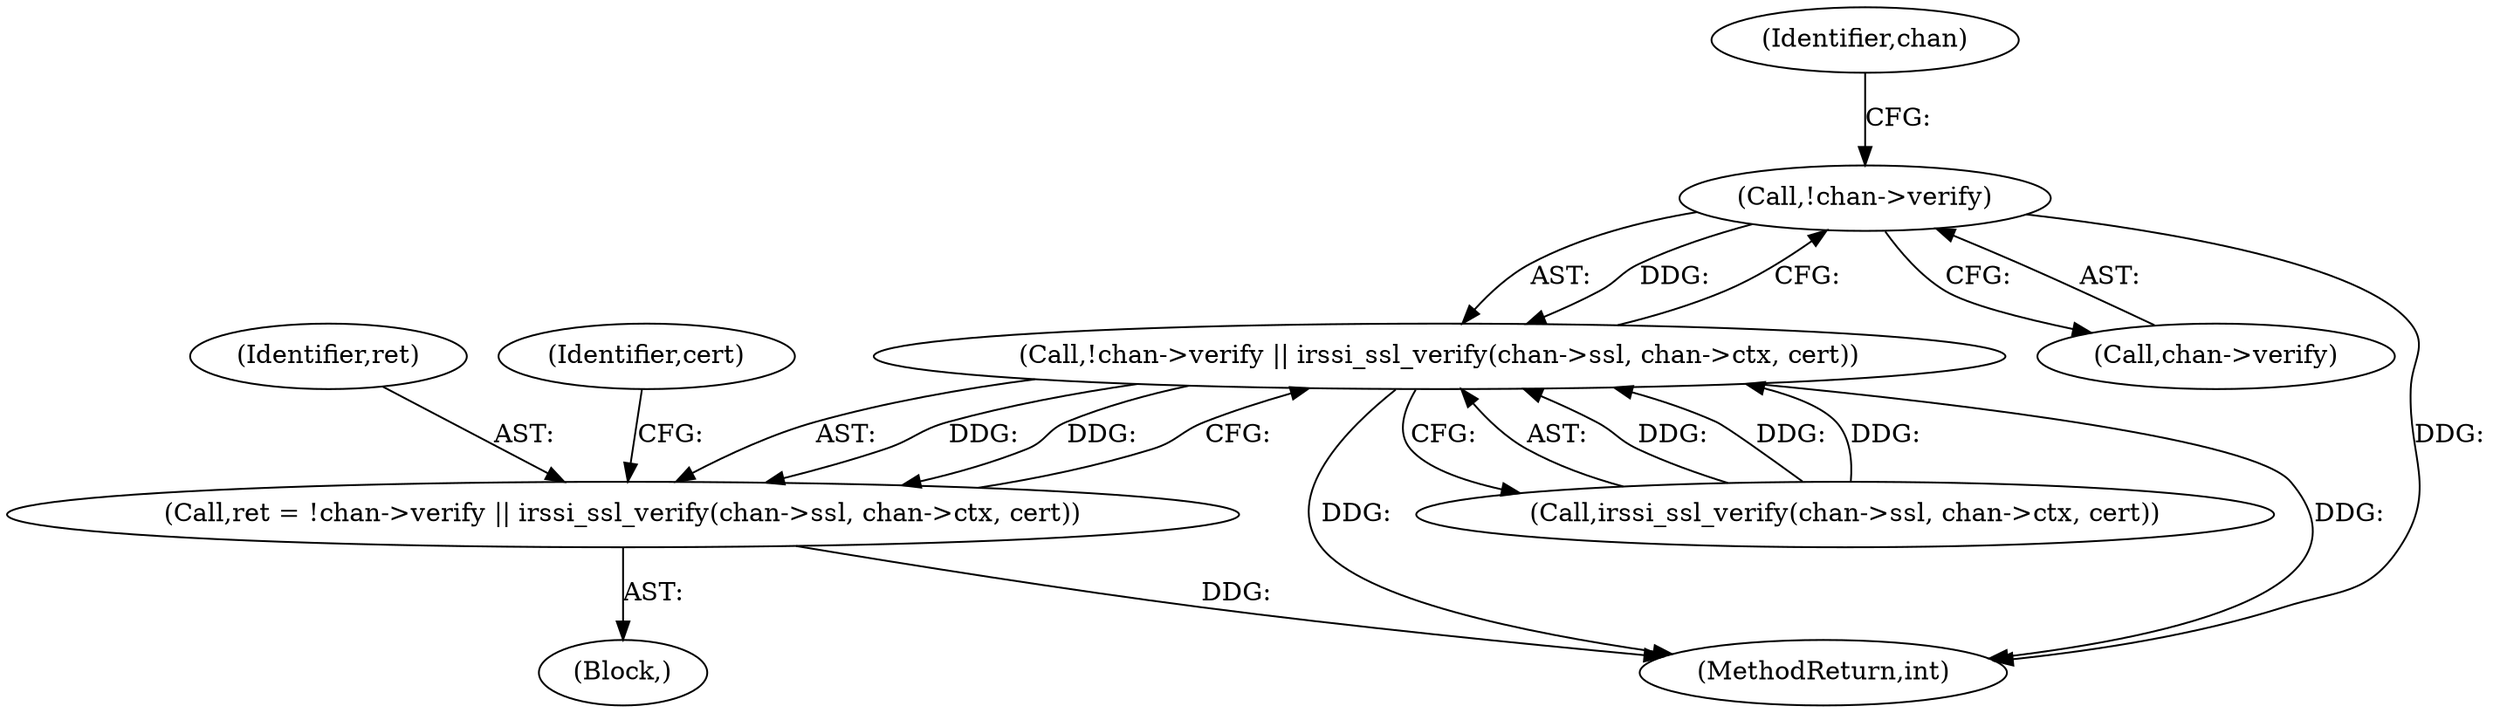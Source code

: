 digraph "0_irssi-proxy_85bbc05b21678e80423815d2ef1dfe26208491ab_0@pointer" {
"1000211" [label="(Call,!chan->verify)"];
"1000210" [label="(Call,!chan->verify || irssi_ssl_verify(chan->ssl, chan->ctx, cert))"];
"1000208" [label="(Call,ret = !chan->verify || irssi_ssl_verify(chan->ssl, chan->ctx, cert))"];
"1000208" [label="(Call,ret = !chan->verify || irssi_ssl_verify(chan->ssl, chan->ctx, cert))"];
"1000215" [label="(Call,irssi_ssl_verify(chan->ssl, chan->ctx, cert))"];
"1000211" [label="(Call,!chan->verify)"];
"1000209" [label="(Identifier,ret)"];
"1000212" [label="(Call,chan->verify)"];
"1000102" [label="(Block,)"];
"1000224" [label="(Identifier,cert)"];
"1000231" [label="(MethodReturn,int)"];
"1000217" [label="(Identifier,chan)"];
"1000210" [label="(Call,!chan->verify || irssi_ssl_verify(chan->ssl, chan->ctx, cert))"];
"1000211" -> "1000210"  [label="AST: "];
"1000211" -> "1000212"  [label="CFG: "];
"1000212" -> "1000211"  [label="AST: "];
"1000217" -> "1000211"  [label="CFG: "];
"1000210" -> "1000211"  [label="CFG: "];
"1000211" -> "1000231"  [label="DDG: "];
"1000211" -> "1000210"  [label="DDG: "];
"1000210" -> "1000208"  [label="AST: "];
"1000210" -> "1000215"  [label="CFG: "];
"1000215" -> "1000210"  [label="AST: "];
"1000208" -> "1000210"  [label="CFG: "];
"1000210" -> "1000231"  [label="DDG: "];
"1000210" -> "1000231"  [label="DDG: "];
"1000210" -> "1000208"  [label="DDG: "];
"1000210" -> "1000208"  [label="DDG: "];
"1000215" -> "1000210"  [label="DDG: "];
"1000215" -> "1000210"  [label="DDG: "];
"1000215" -> "1000210"  [label="DDG: "];
"1000208" -> "1000102"  [label="AST: "];
"1000209" -> "1000208"  [label="AST: "];
"1000224" -> "1000208"  [label="CFG: "];
"1000208" -> "1000231"  [label="DDG: "];
}
